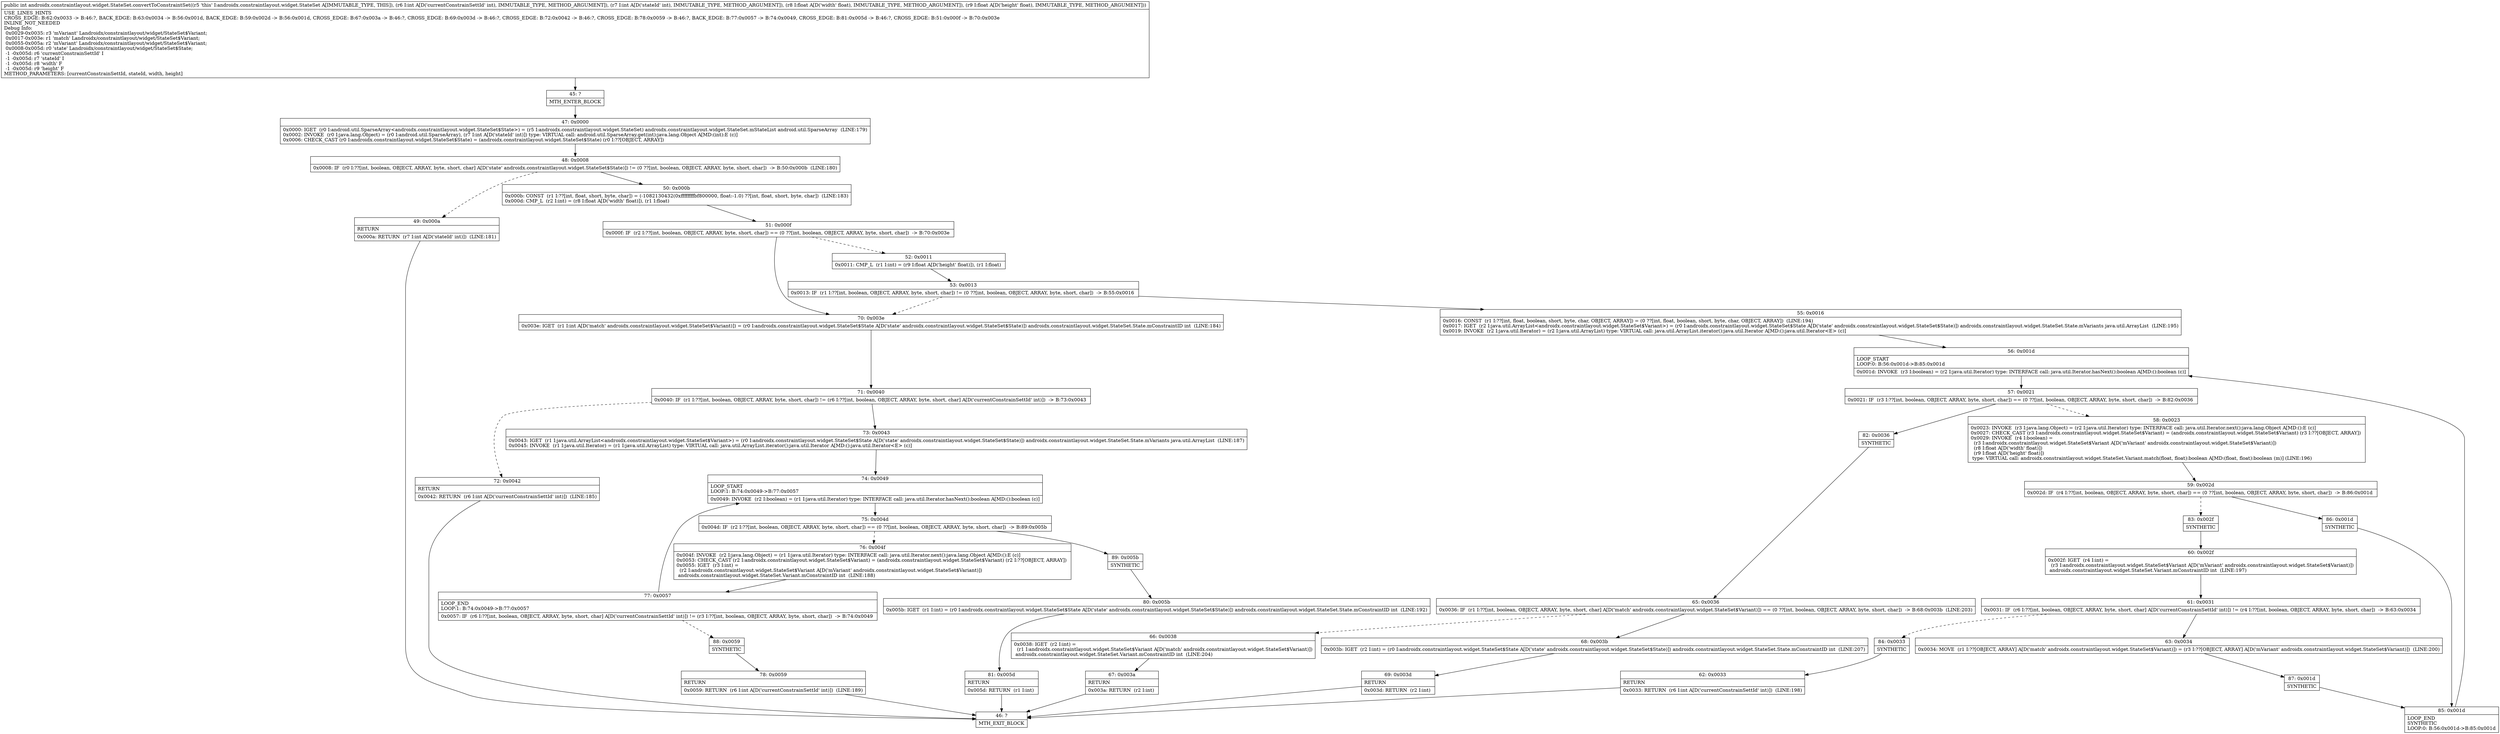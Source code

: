 digraph "CFG forandroidx.constraintlayout.widget.StateSet.convertToConstraintSet(IIFF)I" {
Node_45 [shape=record,label="{45\:\ ?|MTH_ENTER_BLOCK\l}"];
Node_47 [shape=record,label="{47\:\ 0x0000|0x0000: IGET  (r0 I:android.util.SparseArray\<androidx.constraintlayout.widget.StateSet$State\>) = (r5 I:androidx.constraintlayout.widget.StateSet) androidx.constraintlayout.widget.StateSet.mStateList android.util.SparseArray  (LINE:179)\l0x0002: INVOKE  (r0 I:java.lang.Object) = (r0 I:android.util.SparseArray), (r7 I:int A[D('stateId' int)]) type: VIRTUAL call: android.util.SparseArray.get(int):java.lang.Object A[MD:(int):E (c)]\l0x0006: CHECK_CAST (r0 I:androidx.constraintlayout.widget.StateSet$State) = (androidx.constraintlayout.widget.StateSet$State) (r0 I:??[OBJECT, ARRAY]) \l}"];
Node_48 [shape=record,label="{48\:\ 0x0008|0x0008: IF  (r0 I:??[int, boolean, OBJECT, ARRAY, byte, short, char] A[D('state' androidx.constraintlayout.widget.StateSet$State)]) != (0 ??[int, boolean, OBJECT, ARRAY, byte, short, char])  \-\> B:50:0x000b  (LINE:180)\l}"];
Node_49 [shape=record,label="{49\:\ 0x000a|RETURN\l|0x000a: RETURN  (r7 I:int A[D('stateId' int)])  (LINE:181)\l}"];
Node_46 [shape=record,label="{46\:\ ?|MTH_EXIT_BLOCK\l}"];
Node_50 [shape=record,label="{50\:\ 0x000b|0x000b: CONST  (r1 I:??[int, float, short, byte, char]) = (\-1082130432(0xffffffffbf800000, float:\-1.0) ??[int, float, short, byte, char])  (LINE:183)\l0x000d: CMP_L  (r2 I:int) = (r8 I:float A[D('width' float)]), (r1 I:float) \l}"];
Node_51 [shape=record,label="{51\:\ 0x000f|0x000f: IF  (r2 I:??[int, boolean, OBJECT, ARRAY, byte, short, char]) == (0 ??[int, boolean, OBJECT, ARRAY, byte, short, char])  \-\> B:70:0x003e \l}"];
Node_52 [shape=record,label="{52\:\ 0x0011|0x0011: CMP_L  (r1 I:int) = (r9 I:float A[D('height' float)]), (r1 I:float) \l}"];
Node_53 [shape=record,label="{53\:\ 0x0013|0x0013: IF  (r1 I:??[int, boolean, OBJECT, ARRAY, byte, short, char]) != (0 ??[int, boolean, OBJECT, ARRAY, byte, short, char])  \-\> B:55:0x0016 \l}"];
Node_55 [shape=record,label="{55\:\ 0x0016|0x0016: CONST  (r1 I:??[int, float, boolean, short, byte, char, OBJECT, ARRAY]) = (0 ??[int, float, boolean, short, byte, char, OBJECT, ARRAY])  (LINE:194)\l0x0017: IGET  (r2 I:java.util.ArrayList\<androidx.constraintlayout.widget.StateSet$Variant\>) = (r0 I:androidx.constraintlayout.widget.StateSet$State A[D('state' androidx.constraintlayout.widget.StateSet$State)]) androidx.constraintlayout.widget.StateSet.State.mVariants java.util.ArrayList  (LINE:195)\l0x0019: INVOKE  (r2 I:java.util.Iterator) = (r2 I:java.util.ArrayList) type: VIRTUAL call: java.util.ArrayList.iterator():java.util.Iterator A[MD:():java.util.Iterator\<E\> (c)]\l}"];
Node_56 [shape=record,label="{56\:\ 0x001d|LOOP_START\lLOOP:0: B:56:0x001d\-\>B:85:0x001d\l|0x001d: INVOKE  (r3 I:boolean) = (r2 I:java.util.Iterator) type: INTERFACE call: java.util.Iterator.hasNext():boolean A[MD:():boolean (c)]\l}"];
Node_57 [shape=record,label="{57\:\ 0x0021|0x0021: IF  (r3 I:??[int, boolean, OBJECT, ARRAY, byte, short, char]) == (0 ??[int, boolean, OBJECT, ARRAY, byte, short, char])  \-\> B:82:0x0036 \l}"];
Node_58 [shape=record,label="{58\:\ 0x0023|0x0023: INVOKE  (r3 I:java.lang.Object) = (r2 I:java.util.Iterator) type: INTERFACE call: java.util.Iterator.next():java.lang.Object A[MD:():E (c)]\l0x0027: CHECK_CAST (r3 I:androidx.constraintlayout.widget.StateSet$Variant) = (androidx.constraintlayout.widget.StateSet$Variant) (r3 I:??[OBJECT, ARRAY]) \l0x0029: INVOKE  (r4 I:boolean) = \l  (r3 I:androidx.constraintlayout.widget.StateSet$Variant A[D('mVariant' androidx.constraintlayout.widget.StateSet$Variant)])\l  (r8 I:float A[D('width' float)])\l  (r9 I:float A[D('height' float)])\l type: VIRTUAL call: androidx.constraintlayout.widget.StateSet.Variant.match(float, float):boolean A[MD:(float, float):boolean (m)] (LINE:196)\l}"];
Node_59 [shape=record,label="{59\:\ 0x002d|0x002d: IF  (r4 I:??[int, boolean, OBJECT, ARRAY, byte, short, char]) == (0 ??[int, boolean, OBJECT, ARRAY, byte, short, char])  \-\> B:86:0x001d \l}"];
Node_83 [shape=record,label="{83\:\ 0x002f|SYNTHETIC\l}"];
Node_60 [shape=record,label="{60\:\ 0x002f|0x002f: IGET  (r4 I:int) = \l  (r3 I:androidx.constraintlayout.widget.StateSet$Variant A[D('mVariant' androidx.constraintlayout.widget.StateSet$Variant)])\l androidx.constraintlayout.widget.StateSet.Variant.mConstraintID int  (LINE:197)\l}"];
Node_61 [shape=record,label="{61\:\ 0x0031|0x0031: IF  (r6 I:??[int, boolean, OBJECT, ARRAY, byte, short, char] A[D('currentConstrainSettId' int)]) != (r4 I:??[int, boolean, OBJECT, ARRAY, byte, short, char])  \-\> B:63:0x0034 \l}"];
Node_63 [shape=record,label="{63\:\ 0x0034|0x0034: MOVE  (r1 I:??[OBJECT, ARRAY] A[D('match' androidx.constraintlayout.widget.StateSet$Variant)]) = (r3 I:??[OBJECT, ARRAY] A[D('mVariant' androidx.constraintlayout.widget.StateSet$Variant)])  (LINE:200)\l}"];
Node_87 [shape=record,label="{87\:\ 0x001d|SYNTHETIC\l}"];
Node_85 [shape=record,label="{85\:\ 0x001d|LOOP_END\lSYNTHETIC\lLOOP:0: B:56:0x001d\-\>B:85:0x001d\l}"];
Node_84 [shape=record,label="{84\:\ 0x0033|SYNTHETIC\l}"];
Node_62 [shape=record,label="{62\:\ 0x0033|RETURN\l|0x0033: RETURN  (r6 I:int A[D('currentConstrainSettId' int)])  (LINE:198)\l}"];
Node_86 [shape=record,label="{86\:\ 0x001d|SYNTHETIC\l}"];
Node_82 [shape=record,label="{82\:\ 0x0036|SYNTHETIC\l}"];
Node_65 [shape=record,label="{65\:\ 0x0036|0x0036: IF  (r1 I:??[int, boolean, OBJECT, ARRAY, byte, short, char] A[D('match' androidx.constraintlayout.widget.StateSet$Variant)]) == (0 ??[int, boolean, OBJECT, ARRAY, byte, short, char])  \-\> B:68:0x003b  (LINE:203)\l}"];
Node_66 [shape=record,label="{66\:\ 0x0038|0x0038: IGET  (r2 I:int) = \l  (r1 I:androidx.constraintlayout.widget.StateSet$Variant A[D('match' androidx.constraintlayout.widget.StateSet$Variant)])\l androidx.constraintlayout.widget.StateSet.Variant.mConstraintID int  (LINE:204)\l}"];
Node_67 [shape=record,label="{67\:\ 0x003a|RETURN\l|0x003a: RETURN  (r2 I:int) \l}"];
Node_68 [shape=record,label="{68\:\ 0x003b|0x003b: IGET  (r2 I:int) = (r0 I:androidx.constraintlayout.widget.StateSet$State A[D('state' androidx.constraintlayout.widget.StateSet$State)]) androidx.constraintlayout.widget.StateSet.State.mConstraintID int  (LINE:207)\l}"];
Node_69 [shape=record,label="{69\:\ 0x003d|RETURN\l|0x003d: RETURN  (r2 I:int) \l}"];
Node_70 [shape=record,label="{70\:\ 0x003e|0x003e: IGET  (r1 I:int A[D('match' androidx.constraintlayout.widget.StateSet$Variant)]) = (r0 I:androidx.constraintlayout.widget.StateSet$State A[D('state' androidx.constraintlayout.widget.StateSet$State)]) androidx.constraintlayout.widget.StateSet.State.mConstraintID int  (LINE:184)\l}"];
Node_71 [shape=record,label="{71\:\ 0x0040|0x0040: IF  (r1 I:??[int, boolean, OBJECT, ARRAY, byte, short, char]) != (r6 I:??[int, boolean, OBJECT, ARRAY, byte, short, char] A[D('currentConstrainSettId' int)])  \-\> B:73:0x0043 \l}"];
Node_72 [shape=record,label="{72\:\ 0x0042|RETURN\l|0x0042: RETURN  (r6 I:int A[D('currentConstrainSettId' int)])  (LINE:185)\l}"];
Node_73 [shape=record,label="{73\:\ 0x0043|0x0043: IGET  (r1 I:java.util.ArrayList\<androidx.constraintlayout.widget.StateSet$Variant\>) = (r0 I:androidx.constraintlayout.widget.StateSet$State A[D('state' androidx.constraintlayout.widget.StateSet$State)]) androidx.constraintlayout.widget.StateSet.State.mVariants java.util.ArrayList  (LINE:187)\l0x0045: INVOKE  (r1 I:java.util.Iterator) = (r1 I:java.util.ArrayList) type: VIRTUAL call: java.util.ArrayList.iterator():java.util.Iterator A[MD:():java.util.Iterator\<E\> (c)]\l}"];
Node_74 [shape=record,label="{74\:\ 0x0049|LOOP_START\lLOOP:1: B:74:0x0049\-\>B:77:0x0057\l|0x0049: INVOKE  (r2 I:boolean) = (r1 I:java.util.Iterator) type: INTERFACE call: java.util.Iterator.hasNext():boolean A[MD:():boolean (c)]\l}"];
Node_75 [shape=record,label="{75\:\ 0x004d|0x004d: IF  (r2 I:??[int, boolean, OBJECT, ARRAY, byte, short, char]) == (0 ??[int, boolean, OBJECT, ARRAY, byte, short, char])  \-\> B:89:0x005b \l}"];
Node_76 [shape=record,label="{76\:\ 0x004f|0x004f: INVOKE  (r2 I:java.lang.Object) = (r1 I:java.util.Iterator) type: INTERFACE call: java.util.Iterator.next():java.lang.Object A[MD:():E (c)]\l0x0053: CHECK_CAST (r2 I:androidx.constraintlayout.widget.StateSet$Variant) = (androidx.constraintlayout.widget.StateSet$Variant) (r2 I:??[OBJECT, ARRAY]) \l0x0055: IGET  (r3 I:int) = \l  (r2 I:androidx.constraintlayout.widget.StateSet$Variant A[D('mVariant' androidx.constraintlayout.widget.StateSet$Variant)])\l androidx.constraintlayout.widget.StateSet.Variant.mConstraintID int  (LINE:188)\l}"];
Node_77 [shape=record,label="{77\:\ 0x0057|LOOP_END\lLOOP:1: B:74:0x0049\-\>B:77:0x0057\l|0x0057: IF  (r6 I:??[int, boolean, OBJECT, ARRAY, byte, short, char] A[D('currentConstrainSettId' int)]) != (r3 I:??[int, boolean, OBJECT, ARRAY, byte, short, char])  \-\> B:74:0x0049 \l}"];
Node_88 [shape=record,label="{88\:\ 0x0059|SYNTHETIC\l}"];
Node_78 [shape=record,label="{78\:\ 0x0059|RETURN\l|0x0059: RETURN  (r6 I:int A[D('currentConstrainSettId' int)])  (LINE:189)\l}"];
Node_89 [shape=record,label="{89\:\ 0x005b|SYNTHETIC\l}"];
Node_80 [shape=record,label="{80\:\ 0x005b|0x005b: IGET  (r1 I:int) = (r0 I:androidx.constraintlayout.widget.StateSet$State A[D('state' androidx.constraintlayout.widget.StateSet$State)]) androidx.constraintlayout.widget.StateSet.State.mConstraintID int  (LINE:192)\l}"];
Node_81 [shape=record,label="{81\:\ 0x005d|RETURN\l|0x005d: RETURN  (r1 I:int) \l}"];
MethodNode[shape=record,label="{public int androidx.constraintlayout.widget.StateSet.convertToConstraintSet((r5 'this' I:androidx.constraintlayout.widget.StateSet A[IMMUTABLE_TYPE, THIS]), (r6 I:int A[D('currentConstrainSettId' int), IMMUTABLE_TYPE, METHOD_ARGUMENT]), (r7 I:int A[D('stateId' int), IMMUTABLE_TYPE, METHOD_ARGUMENT]), (r8 I:float A[D('width' float), IMMUTABLE_TYPE, METHOD_ARGUMENT]), (r9 I:float A[D('height' float), IMMUTABLE_TYPE, METHOD_ARGUMENT]))  | USE_LINES_HINTS\lCROSS_EDGE: B:62:0x0033 \-\> B:46:?, BACK_EDGE: B:63:0x0034 \-\> B:56:0x001d, BACK_EDGE: B:59:0x002d \-\> B:56:0x001d, CROSS_EDGE: B:67:0x003a \-\> B:46:?, CROSS_EDGE: B:69:0x003d \-\> B:46:?, CROSS_EDGE: B:72:0x0042 \-\> B:46:?, CROSS_EDGE: B:78:0x0059 \-\> B:46:?, BACK_EDGE: B:77:0x0057 \-\> B:74:0x0049, CROSS_EDGE: B:81:0x005d \-\> B:46:?, CROSS_EDGE: B:51:0x000f \-\> B:70:0x003e\lINLINE_NOT_NEEDED\lDebug Info:\l  0x0029\-0x0035: r3 'mVariant' Landroidx\/constraintlayout\/widget\/StateSet$Variant;\l  0x0017\-0x003e: r1 'match' Landroidx\/constraintlayout\/widget\/StateSet$Variant;\l  0x0055\-0x005a: r2 'mVariant' Landroidx\/constraintlayout\/widget\/StateSet$Variant;\l  0x0008\-0x005d: r0 'state' Landroidx\/constraintlayout\/widget\/StateSet$State;\l  \-1 \-0x005d: r6 'currentConstrainSettId' I\l  \-1 \-0x005d: r7 'stateId' I\l  \-1 \-0x005d: r8 'width' F\l  \-1 \-0x005d: r9 'height' F\lMETHOD_PARAMETERS: [currentConstrainSettId, stateId, width, height]\l}"];
MethodNode -> Node_45;Node_45 -> Node_47;
Node_47 -> Node_48;
Node_48 -> Node_49[style=dashed];
Node_48 -> Node_50;
Node_49 -> Node_46;
Node_50 -> Node_51;
Node_51 -> Node_52[style=dashed];
Node_51 -> Node_70;
Node_52 -> Node_53;
Node_53 -> Node_55;
Node_53 -> Node_70[style=dashed];
Node_55 -> Node_56;
Node_56 -> Node_57;
Node_57 -> Node_58[style=dashed];
Node_57 -> Node_82;
Node_58 -> Node_59;
Node_59 -> Node_83[style=dashed];
Node_59 -> Node_86;
Node_83 -> Node_60;
Node_60 -> Node_61;
Node_61 -> Node_63;
Node_61 -> Node_84[style=dashed];
Node_63 -> Node_87;
Node_87 -> Node_85;
Node_85 -> Node_56;
Node_84 -> Node_62;
Node_62 -> Node_46;
Node_86 -> Node_85;
Node_82 -> Node_65;
Node_65 -> Node_66[style=dashed];
Node_65 -> Node_68;
Node_66 -> Node_67;
Node_67 -> Node_46;
Node_68 -> Node_69;
Node_69 -> Node_46;
Node_70 -> Node_71;
Node_71 -> Node_72[style=dashed];
Node_71 -> Node_73;
Node_72 -> Node_46;
Node_73 -> Node_74;
Node_74 -> Node_75;
Node_75 -> Node_76[style=dashed];
Node_75 -> Node_89;
Node_76 -> Node_77;
Node_77 -> Node_74;
Node_77 -> Node_88[style=dashed];
Node_88 -> Node_78;
Node_78 -> Node_46;
Node_89 -> Node_80;
Node_80 -> Node_81;
Node_81 -> Node_46;
}

